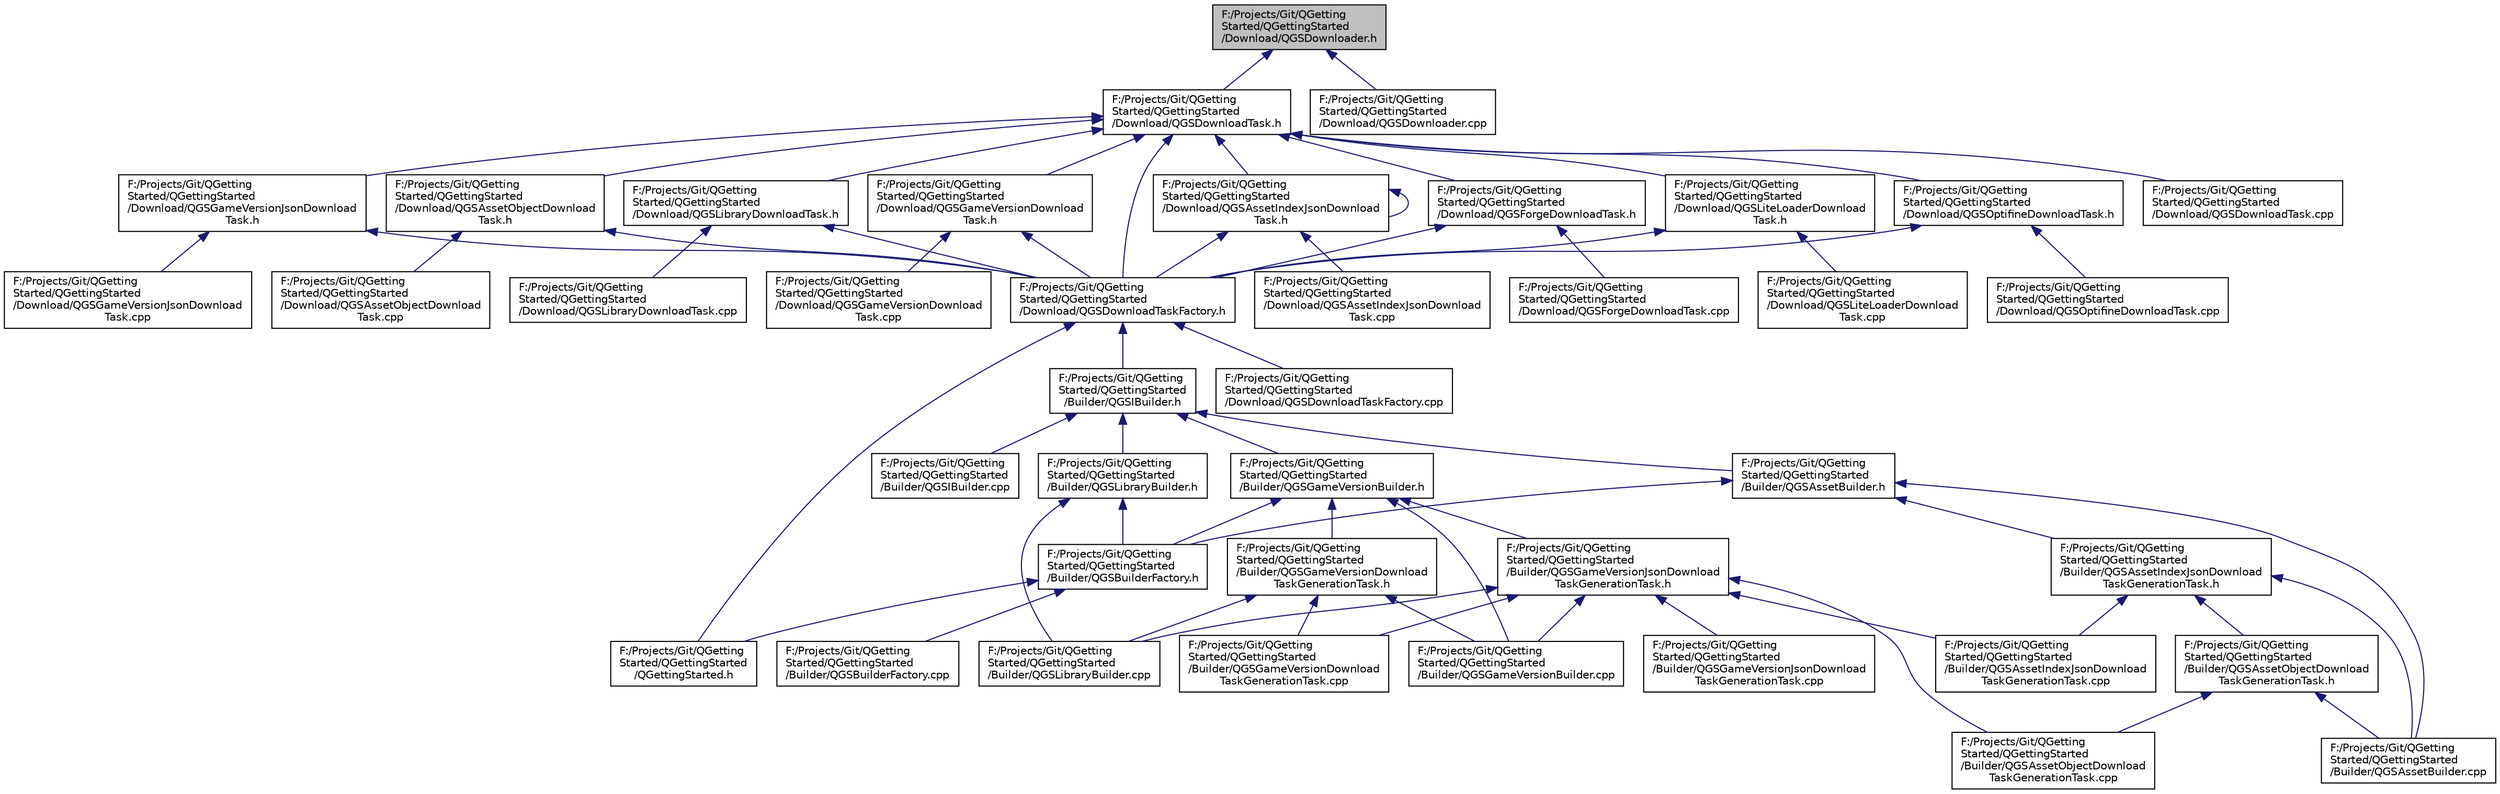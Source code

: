 digraph "F:/Projects/Git/QGettingStarted/QGettingStarted/Download/QGSDownloader.h"
{
  edge [fontname="Helvetica",fontsize="10",labelfontname="Helvetica",labelfontsize="10"];
  node [fontname="Helvetica",fontsize="10",shape=record];
  Node19 [label="F:/Projects/Git/QGetting\lStarted/QGettingStarted\l/Download/QGSDownloader.h",height=0.2,width=0.4,color="black", fillcolor="grey75", style="filled", fontcolor="black"];
  Node19 -> Node20 [dir="back",color="midnightblue",fontsize="10",style="solid",fontname="Helvetica"];
  Node20 [label="F:/Projects/Git/QGetting\lStarted/QGettingStarted\l/Download/QGSDownloadTask.h",height=0.2,width=0.4,color="black", fillcolor="white", style="filled",URL="$_q_g_s_download_task_8h.html"];
  Node20 -> Node21 [dir="back",color="midnightblue",fontsize="10",style="solid",fontname="Helvetica"];
  Node21 [label="F:/Projects/Git/QGetting\lStarted/QGettingStarted\l/Download/QGSDownloadTaskFactory.h",height=0.2,width=0.4,color="black", fillcolor="white", style="filled",URL="$_q_g_s_download_task_factory_8h.html"];
  Node21 -> Node22 [dir="back",color="midnightblue",fontsize="10",style="solid",fontname="Helvetica"];
  Node22 [label="F:/Projects/Git/QGetting\lStarted/QGettingStarted\l/Builder/QGSIBuilder.h",height=0.2,width=0.4,color="black", fillcolor="white", style="filled",URL="$_q_g_s_i_builder_8h.html"];
  Node22 -> Node23 [dir="back",color="midnightblue",fontsize="10",style="solid",fontname="Helvetica"];
  Node23 [label="F:/Projects/Git/QGetting\lStarted/QGettingStarted\l/Builder/QGSAssetBuilder.h",height=0.2,width=0.4,color="black", fillcolor="white", style="filled",URL="$_q_g_s_asset_builder_8h.html"];
  Node23 -> Node24 [dir="back",color="midnightblue",fontsize="10",style="solid",fontname="Helvetica"];
  Node24 [label="F:/Projects/Git/QGetting\lStarted/QGettingStarted\l/Builder/QGSAssetBuilder.cpp",height=0.2,width=0.4,color="black", fillcolor="white", style="filled",URL="$_q_g_s_asset_builder_8cpp.html"];
  Node23 -> Node25 [dir="back",color="midnightblue",fontsize="10",style="solid",fontname="Helvetica"];
  Node25 [label="F:/Projects/Git/QGetting\lStarted/QGettingStarted\l/Builder/QGSAssetIndexJsonDownload\lTaskGenerationTask.h",height=0.2,width=0.4,color="black", fillcolor="white", style="filled",URL="$_q_g_s_asset_index_json_download_task_generation_task_8h.html"];
  Node25 -> Node24 [dir="back",color="midnightblue",fontsize="10",style="solid",fontname="Helvetica"];
  Node25 -> Node26 [dir="back",color="midnightblue",fontsize="10",style="solid",fontname="Helvetica"];
  Node26 [label="F:/Projects/Git/QGetting\lStarted/QGettingStarted\l/Builder/QGSAssetObjectDownload\lTaskGenerationTask.h",height=0.2,width=0.4,color="black", fillcolor="white", style="filled",URL="$_q_g_s_asset_object_download_task_generation_task_8h.html"];
  Node26 -> Node24 [dir="back",color="midnightblue",fontsize="10",style="solid",fontname="Helvetica"];
  Node26 -> Node27 [dir="back",color="midnightblue",fontsize="10",style="solid",fontname="Helvetica"];
  Node27 [label="F:/Projects/Git/QGetting\lStarted/QGettingStarted\l/Builder/QGSAssetObjectDownload\lTaskGenerationTask.cpp",height=0.2,width=0.4,color="black", fillcolor="white", style="filled",URL="$_q_g_s_asset_object_download_task_generation_task_8cpp.html"];
  Node25 -> Node28 [dir="back",color="midnightblue",fontsize="10",style="solid",fontname="Helvetica"];
  Node28 [label="F:/Projects/Git/QGetting\lStarted/QGettingStarted\l/Builder/QGSAssetIndexJsonDownload\lTaskGenerationTask.cpp",height=0.2,width=0.4,color="black", fillcolor="white", style="filled",URL="$_q_g_s_asset_index_json_download_task_generation_task_8cpp.html"];
  Node23 -> Node29 [dir="back",color="midnightblue",fontsize="10",style="solid",fontname="Helvetica"];
  Node29 [label="F:/Projects/Git/QGetting\lStarted/QGettingStarted\l/Builder/QGSBuilderFactory.h",height=0.2,width=0.4,color="black", fillcolor="white", style="filled",URL="$_q_g_s_builder_factory_8h.html"];
  Node29 -> Node30 [dir="back",color="midnightblue",fontsize="10",style="solid",fontname="Helvetica"];
  Node30 [label="F:/Projects/Git/QGetting\lStarted/QGettingStarted\l/Builder/QGSBuilderFactory.cpp",height=0.2,width=0.4,color="black", fillcolor="white", style="filled",URL="$_q_g_s_builder_factory_8cpp.html"];
  Node29 -> Node31 [dir="back",color="midnightblue",fontsize="10",style="solid",fontname="Helvetica"];
  Node31 [label="F:/Projects/Git/QGetting\lStarted/QGettingStarted\l/QGettingStarted.h",height=0.2,width=0.4,color="black", fillcolor="white", style="filled",URL="$_q_getting_started_8h.html"];
  Node22 -> Node32 [dir="back",color="midnightblue",fontsize="10",style="solid",fontname="Helvetica"];
  Node32 [label="F:/Projects/Git/QGetting\lStarted/QGettingStarted\l/Builder/QGSGameVersionBuilder.h",height=0.2,width=0.4,color="black", fillcolor="white", style="filled",URL="$_q_g_s_game_version_builder_8h.html"];
  Node32 -> Node33 [dir="back",color="midnightblue",fontsize="10",style="solid",fontname="Helvetica"];
  Node33 [label="F:/Projects/Git/QGetting\lStarted/QGettingStarted\l/Builder/QGSGameVersionJsonDownload\lTaskGenerationTask.h",height=0.2,width=0.4,color="black", fillcolor="white", style="filled",URL="$_q_g_s_game_version_json_download_task_generation_task_8h.html"];
  Node33 -> Node28 [dir="back",color="midnightblue",fontsize="10",style="solid",fontname="Helvetica"];
  Node33 -> Node27 [dir="back",color="midnightblue",fontsize="10",style="solid",fontname="Helvetica"];
  Node33 -> Node34 [dir="back",color="midnightblue",fontsize="10",style="solid",fontname="Helvetica"];
  Node34 [label="F:/Projects/Git/QGetting\lStarted/QGettingStarted\l/Builder/QGSGameVersionBuilder.cpp",height=0.2,width=0.4,color="black", fillcolor="white", style="filled",URL="$_q_g_s_game_version_builder_8cpp.html"];
  Node33 -> Node35 [dir="back",color="midnightblue",fontsize="10",style="solid",fontname="Helvetica"];
  Node35 [label="F:/Projects/Git/QGetting\lStarted/QGettingStarted\l/Builder/QGSGameVersionDownload\lTaskGenerationTask.cpp",height=0.2,width=0.4,color="black", fillcolor="white", style="filled",URL="$_q_g_s_game_version_download_task_generation_task_8cpp.html"];
  Node33 -> Node36 [dir="back",color="midnightblue",fontsize="10",style="solid",fontname="Helvetica"];
  Node36 [label="F:/Projects/Git/QGetting\lStarted/QGettingStarted\l/Builder/QGSGameVersionJsonDownload\lTaskGenerationTask.cpp",height=0.2,width=0.4,color="black", fillcolor="white", style="filled",URL="$_q_g_s_game_version_json_download_task_generation_task_8cpp.html"];
  Node33 -> Node37 [dir="back",color="midnightblue",fontsize="10",style="solid",fontname="Helvetica"];
  Node37 [label="F:/Projects/Git/QGetting\lStarted/QGettingStarted\l/Builder/QGSLibraryBuilder.cpp",height=0.2,width=0.4,color="black", fillcolor="white", style="filled",URL="$_q_g_s_library_builder_8cpp.html"];
  Node32 -> Node29 [dir="back",color="midnightblue",fontsize="10",style="solid",fontname="Helvetica"];
  Node32 -> Node34 [dir="back",color="midnightblue",fontsize="10",style="solid",fontname="Helvetica"];
  Node32 -> Node38 [dir="back",color="midnightblue",fontsize="10",style="solid",fontname="Helvetica"];
  Node38 [label="F:/Projects/Git/QGetting\lStarted/QGettingStarted\l/Builder/QGSGameVersionDownload\lTaskGenerationTask.h",height=0.2,width=0.4,color="black", fillcolor="white", style="filled",URL="$_q_g_s_game_version_download_task_generation_task_8h.html"];
  Node38 -> Node34 [dir="back",color="midnightblue",fontsize="10",style="solid",fontname="Helvetica"];
  Node38 -> Node35 [dir="back",color="midnightblue",fontsize="10",style="solid",fontname="Helvetica"];
  Node38 -> Node37 [dir="back",color="midnightblue",fontsize="10",style="solid",fontname="Helvetica"];
  Node22 -> Node39 [dir="back",color="midnightblue",fontsize="10",style="solid",fontname="Helvetica"];
  Node39 [label="F:/Projects/Git/QGetting\lStarted/QGettingStarted\l/Builder/QGSLibraryBuilder.h",height=0.2,width=0.4,color="black", fillcolor="white", style="filled",URL="$_q_g_s_library_builder_8h.html"];
  Node39 -> Node29 [dir="back",color="midnightblue",fontsize="10",style="solid",fontname="Helvetica"];
  Node39 -> Node37 [dir="back",color="midnightblue",fontsize="10",style="solid",fontname="Helvetica"];
  Node22 -> Node40 [dir="back",color="midnightblue",fontsize="10",style="solid",fontname="Helvetica"];
  Node40 [label="F:/Projects/Git/QGetting\lStarted/QGettingStarted\l/Builder/QGSIBuilder.cpp",height=0.2,width=0.4,color="black", fillcolor="white", style="filled",URL="$_q_g_s_i_builder_8cpp.html"];
  Node21 -> Node41 [dir="back",color="midnightblue",fontsize="10",style="solid",fontname="Helvetica"];
  Node41 [label="F:/Projects/Git/QGetting\lStarted/QGettingStarted\l/Download/QGSDownloadTaskFactory.cpp",height=0.2,width=0.4,color="black", fillcolor="white", style="filled",URL="$_q_g_s_download_task_factory_8cpp.html"];
  Node21 -> Node31 [dir="back",color="midnightblue",fontsize="10",style="solid",fontname="Helvetica"];
  Node20 -> Node42 [dir="back",color="midnightblue",fontsize="10",style="solid",fontname="Helvetica"];
  Node42 [label="F:/Projects/Git/QGetting\lStarted/QGettingStarted\l/Download/QGSGameVersionJsonDownload\lTask.h",height=0.2,width=0.4,color="black", fillcolor="white", style="filled",URL="$_q_g_s_game_version_json_download_task_8h.html"];
  Node42 -> Node21 [dir="back",color="midnightblue",fontsize="10",style="solid",fontname="Helvetica"];
  Node42 -> Node43 [dir="back",color="midnightblue",fontsize="10",style="solid",fontname="Helvetica"];
  Node43 [label="F:/Projects/Git/QGetting\lStarted/QGettingStarted\l/Download/QGSGameVersionJsonDownload\lTask.cpp",height=0.2,width=0.4,color="black", fillcolor="white", style="filled",URL="$_q_g_s_game_version_json_download_task_8cpp.html"];
  Node20 -> Node44 [dir="back",color="midnightblue",fontsize="10",style="solid",fontname="Helvetica"];
  Node44 [label="F:/Projects/Git/QGetting\lStarted/QGettingStarted\l/Download/QGSAssetObjectDownload\lTask.h",height=0.2,width=0.4,color="black", fillcolor="white", style="filled",URL="$_q_g_s_asset_object_download_task_8h.html"];
  Node44 -> Node21 [dir="back",color="midnightblue",fontsize="10",style="solid",fontname="Helvetica"];
  Node44 -> Node45 [dir="back",color="midnightblue",fontsize="10",style="solid",fontname="Helvetica"];
  Node45 [label="F:/Projects/Git/QGetting\lStarted/QGettingStarted\l/Download/QGSAssetObjectDownload\lTask.cpp",height=0.2,width=0.4,color="black", fillcolor="white", style="filled",URL="$_q_g_s_asset_object_download_task_8cpp.html"];
  Node20 -> Node46 [dir="back",color="midnightblue",fontsize="10",style="solid",fontname="Helvetica"];
  Node46 [label="F:/Projects/Git/QGetting\lStarted/QGettingStarted\l/Download/QGSLibraryDownloadTask.h",height=0.2,width=0.4,color="black", fillcolor="white", style="filled",URL="$_q_g_s_library_download_task_8h.html"];
  Node46 -> Node21 [dir="back",color="midnightblue",fontsize="10",style="solid",fontname="Helvetica"];
  Node46 -> Node47 [dir="back",color="midnightblue",fontsize="10",style="solid",fontname="Helvetica"];
  Node47 [label="F:/Projects/Git/QGetting\lStarted/QGettingStarted\l/Download/QGSLibraryDownloadTask.cpp",height=0.2,width=0.4,color="black", fillcolor="white", style="filled",URL="$_q_g_s_library_download_task_8cpp.html"];
  Node20 -> Node48 [dir="back",color="midnightblue",fontsize="10",style="solid",fontname="Helvetica"];
  Node48 [label="F:/Projects/Git/QGetting\lStarted/QGettingStarted\l/Download/QGSGameVersionDownload\lTask.h",height=0.2,width=0.4,color="black", fillcolor="white", style="filled",URL="$_q_g_s_game_version_download_task_8h.html"];
  Node48 -> Node21 [dir="back",color="midnightblue",fontsize="10",style="solid",fontname="Helvetica"];
  Node48 -> Node49 [dir="back",color="midnightblue",fontsize="10",style="solid",fontname="Helvetica"];
  Node49 [label="F:/Projects/Git/QGetting\lStarted/QGettingStarted\l/Download/QGSGameVersionDownload\lTask.cpp",height=0.2,width=0.4,color="black", fillcolor="white", style="filled",URL="$_q_g_s_game_version_download_task_8cpp.html"];
  Node20 -> Node50 [dir="back",color="midnightblue",fontsize="10",style="solid",fontname="Helvetica"];
  Node50 [label="F:/Projects/Git/QGetting\lStarted/QGettingStarted\l/Download/QGSAssetIndexJsonDownload\lTask.h",height=0.2,width=0.4,color="black", fillcolor="white", style="filled",URL="$_q_g_s_asset_index_json_download_task_8h.html"];
  Node50 -> Node21 [dir="back",color="midnightblue",fontsize="10",style="solid",fontname="Helvetica"];
  Node50 -> Node50 [dir="back",color="midnightblue",fontsize="10",style="solid",fontname="Helvetica"];
  Node50 -> Node51 [dir="back",color="midnightblue",fontsize="10",style="solid",fontname="Helvetica"];
  Node51 [label="F:/Projects/Git/QGetting\lStarted/QGettingStarted\l/Download/QGSAssetIndexJsonDownload\lTask.cpp",height=0.2,width=0.4,color="black", fillcolor="white", style="filled",URL="$_q_g_s_asset_index_json_download_task_8cpp.html"];
  Node20 -> Node52 [dir="back",color="midnightblue",fontsize="10",style="solid",fontname="Helvetica"];
  Node52 [label="F:/Projects/Git/QGetting\lStarted/QGettingStarted\l/Download/QGSForgeDownloadTask.h",height=0.2,width=0.4,color="black", fillcolor="white", style="filled",URL="$_q_g_s_forge_download_task_8h.html"];
  Node52 -> Node21 [dir="back",color="midnightblue",fontsize="10",style="solid",fontname="Helvetica"];
  Node52 -> Node53 [dir="back",color="midnightblue",fontsize="10",style="solid",fontname="Helvetica"];
  Node53 [label="F:/Projects/Git/QGetting\lStarted/QGettingStarted\l/Download/QGSForgeDownloadTask.cpp",height=0.2,width=0.4,color="black", fillcolor="white", style="filled",URL="$_q_g_s_forge_download_task_8cpp.html"];
  Node20 -> Node54 [dir="back",color="midnightblue",fontsize="10",style="solid",fontname="Helvetica"];
  Node54 [label="F:/Projects/Git/QGetting\lStarted/QGettingStarted\l/Download/QGSLiteLoaderDownload\lTask.h",height=0.2,width=0.4,color="black", fillcolor="white", style="filled",URL="$_q_g_s_lite_loader_download_task_8h.html"];
  Node54 -> Node21 [dir="back",color="midnightblue",fontsize="10",style="solid",fontname="Helvetica"];
  Node54 -> Node55 [dir="back",color="midnightblue",fontsize="10",style="solid",fontname="Helvetica"];
  Node55 [label="F:/Projects/Git/QGetting\lStarted/QGettingStarted\l/Download/QGSLiteLoaderDownload\lTask.cpp",height=0.2,width=0.4,color="black", fillcolor="white", style="filled",URL="$_q_g_s_lite_loader_download_task_8cpp.html"];
  Node20 -> Node56 [dir="back",color="midnightblue",fontsize="10",style="solid",fontname="Helvetica"];
  Node56 [label="F:/Projects/Git/QGetting\lStarted/QGettingStarted\l/Download/QGSOptifineDownloadTask.h",height=0.2,width=0.4,color="black", fillcolor="white", style="filled",URL="$_q_g_s_optifine_download_task_8h.html"];
  Node56 -> Node21 [dir="back",color="midnightblue",fontsize="10",style="solid",fontname="Helvetica"];
  Node56 -> Node57 [dir="back",color="midnightblue",fontsize="10",style="solid",fontname="Helvetica"];
  Node57 [label="F:/Projects/Git/QGetting\lStarted/QGettingStarted\l/Download/QGSOptifineDownloadTask.cpp",height=0.2,width=0.4,color="black", fillcolor="white", style="filled",URL="$_q_g_s_optifine_download_task_8cpp.html"];
  Node20 -> Node58 [dir="back",color="midnightblue",fontsize="10",style="solid",fontname="Helvetica"];
  Node58 [label="F:/Projects/Git/QGetting\lStarted/QGettingStarted\l/Download/QGSDownloadTask.cpp",height=0.2,width=0.4,color="black", fillcolor="white", style="filled",URL="$_q_g_s_download_task_8cpp.html"];
  Node19 -> Node59 [dir="back",color="midnightblue",fontsize="10",style="solid",fontname="Helvetica"];
  Node59 [label="F:/Projects/Git/QGetting\lStarted/QGettingStarted\l/Download/QGSDownloader.cpp",height=0.2,width=0.4,color="black", fillcolor="white", style="filled",URL="$_q_g_s_downloader_8cpp.html"];
}
